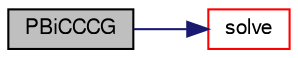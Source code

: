digraph "PBiCCCG"
{
  bgcolor="transparent";
  edge [fontname="FreeSans",fontsize="10",labelfontname="FreeSans",labelfontsize="10"];
  node [fontname="FreeSans",fontsize="10",shape=record];
  rankdir="LR";
  Node0 [label="PBiCCCG",height=0.2,width=0.4,color="black", fillcolor="grey75", style="filled", fontcolor="black"];
  Node0 -> Node1 [color="midnightblue",fontsize="10",style="solid",fontname="FreeSans"];
  Node1 [label="solve",height=0.2,width=0.4,color="red",URL="$a26834.html#af2a8369a85a8532bb0c9d431c0b6e7ff",tooltip="Solve the matrix with this solver. "];
}
